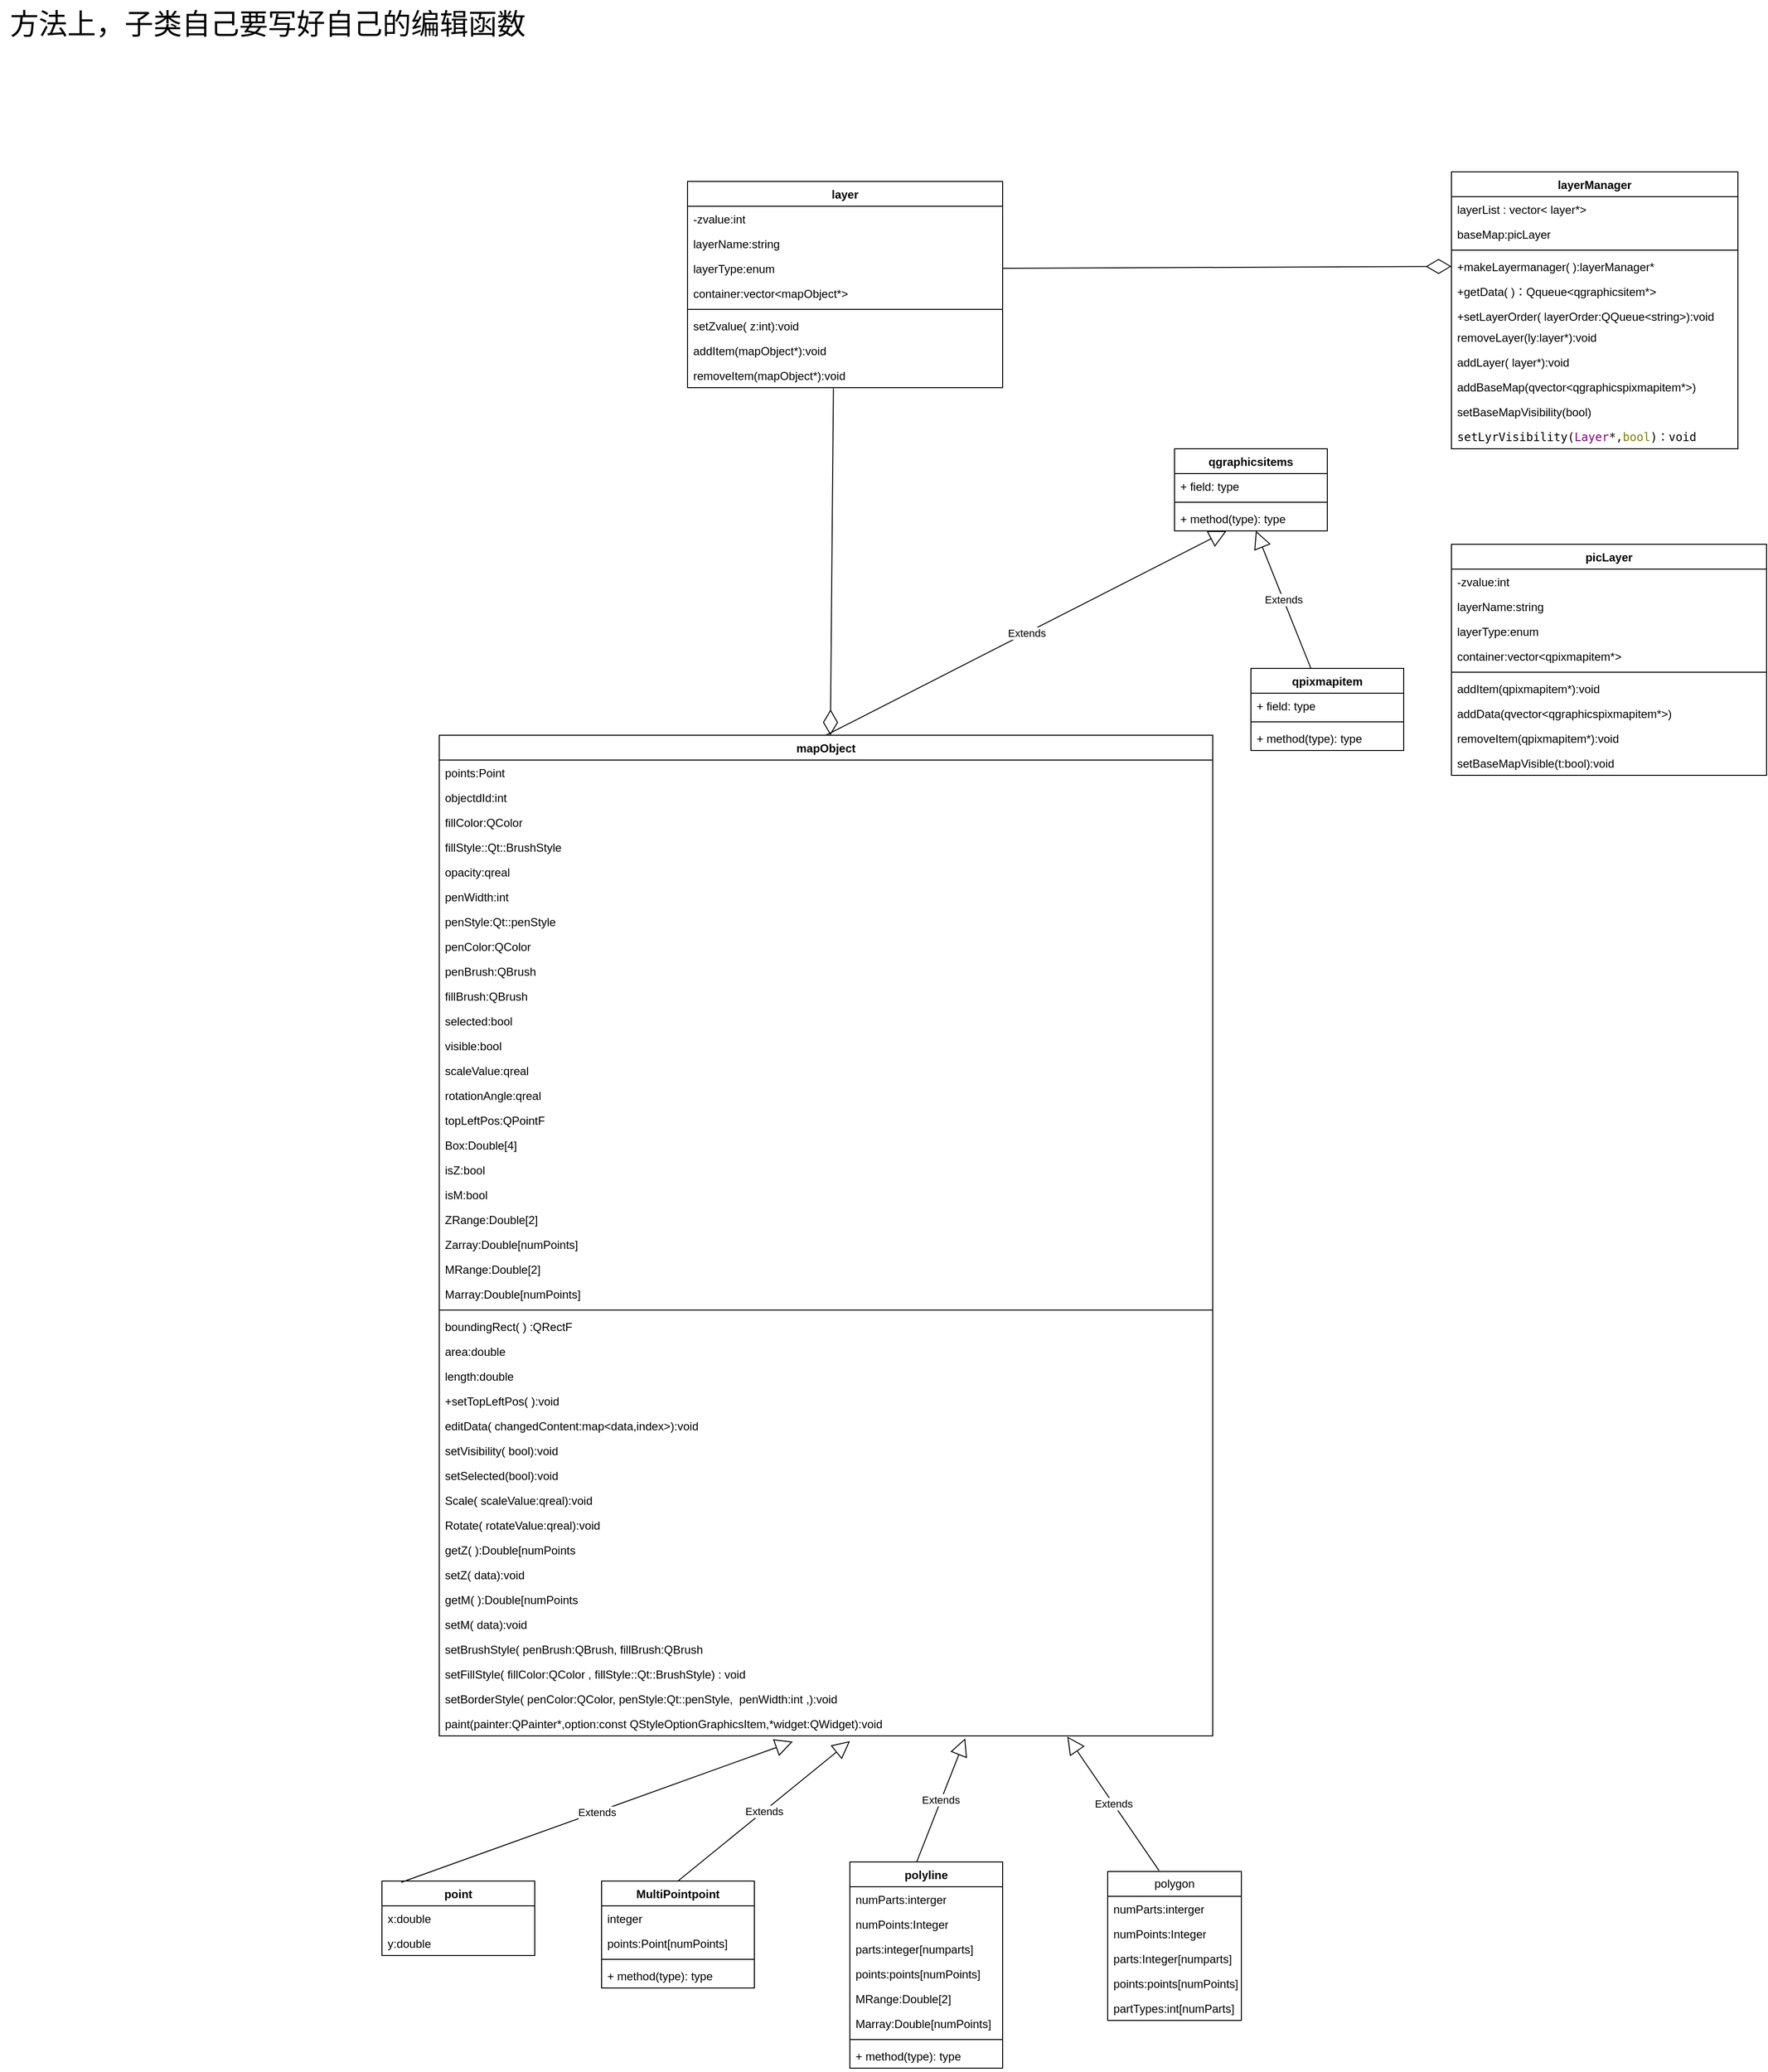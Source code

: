 <mxfile version="21.3.7" type="device">
  <diagram id="Hxt_u1zZqAeK8iyTA4vx" name="第 1 页">
    <mxGraphModel dx="3823" dy="453" grid="1" gridSize="10" guides="0" tooltips="1" connect="1" arrows="1" fold="1" page="1" pageScale="1" pageWidth="827" pageHeight="1169" math="0" shadow="0">
      <root>
        <mxCell id="0" />
        <mxCell id="1" parent="0" />
        <mxCell id="j0WsJom413XjwwCN1oAq-1" value="mapObject" style="swimlane;fontStyle=1;align=center;verticalAlign=top;childLayout=stackLayout;horizontal=1;startSize=26;horizontalStack=0;resizeParent=1;resizeParentMax=0;resizeLast=0;collapsible=1;marginBottom=0;whiteSpace=wrap;html=1;" parent="1" vertex="1">
          <mxGeometry x="-2380" y="1440" width="810" height="1048" as="geometry" />
        </mxCell>
        <mxCell id="kvegimYQLi5_LTT2erz_-33" value="points:Point" style="text;strokeColor=none;fillColor=none;align=left;verticalAlign=top;spacingLeft=4;spacingRight=4;overflow=hidden;rotatable=0;points=[[0,0.5],[1,0.5]];portConstraint=eastwest;whiteSpace=wrap;html=1;" parent="j0WsJom413XjwwCN1oAq-1" vertex="1">
          <mxGeometry y="26" width="810" height="26" as="geometry" />
        </mxCell>
        <mxCell id="kvegimYQLi5_LTT2erz_-35" value="objectdId:int" style="text;strokeColor=none;fillColor=none;align=left;verticalAlign=top;spacingLeft=4;spacingRight=4;overflow=hidden;rotatable=0;points=[[0,0.5],[1,0.5]];portConstraint=eastwest;whiteSpace=wrap;html=1;" parent="j0WsJom413XjwwCN1oAq-1" vertex="1">
          <mxGeometry y="52" width="810" height="26" as="geometry" />
        </mxCell>
        <mxCell id="j0WsJom413XjwwCN1oAq-18" value="fillColor:QColor" style="text;strokeColor=none;fillColor=none;align=left;verticalAlign=top;spacingLeft=4;spacingRight=4;overflow=hidden;rotatable=0;points=[[0,0.5],[1,0.5]];portConstraint=eastwest;whiteSpace=wrap;html=1;" parent="j0WsJom413XjwwCN1oAq-1" vertex="1">
          <mxGeometry y="78" width="810" height="26" as="geometry" />
        </mxCell>
        <mxCell id="j0WsJom413XjwwCN1oAq-9" value="fillStyle::Qt::BrushStyle" style="text;strokeColor=none;fillColor=none;align=left;verticalAlign=top;spacingLeft=4;spacingRight=4;overflow=hidden;rotatable=0;points=[[0,0.5],[1,0.5]];portConstraint=eastwest;whiteSpace=wrap;html=1;" parent="j0WsJom413XjwwCN1oAq-1" vertex="1">
          <mxGeometry y="104" width="810" height="26" as="geometry" />
        </mxCell>
        <mxCell id="j0WsJom413XjwwCN1oAq-10" value="opacity:qreal" style="text;strokeColor=none;fillColor=none;align=left;verticalAlign=top;spacingLeft=4;spacingRight=4;overflow=hidden;rotatable=0;points=[[0,0.5],[1,0.5]];portConstraint=eastwest;whiteSpace=wrap;html=1;" parent="j0WsJom413XjwwCN1oAq-1" vertex="1">
          <mxGeometry y="130" width="810" height="26" as="geometry" />
        </mxCell>
        <mxCell id="j0WsJom413XjwwCN1oAq-11" value="penWidth:int" style="text;strokeColor=none;fillColor=none;align=left;verticalAlign=top;spacingLeft=4;spacingRight=4;overflow=hidden;rotatable=0;points=[[0,0.5],[1,0.5]];portConstraint=eastwest;whiteSpace=wrap;html=1;" parent="j0WsJom413XjwwCN1oAq-1" vertex="1">
          <mxGeometry y="156" width="810" height="26" as="geometry" />
        </mxCell>
        <mxCell id="j0WsJom413XjwwCN1oAq-20" value="penStyle:Qt::penStyle" style="text;strokeColor=none;fillColor=none;align=left;verticalAlign=top;spacingLeft=4;spacingRight=4;overflow=hidden;rotatable=0;points=[[0,0.5],[1,0.5]];portConstraint=eastwest;whiteSpace=wrap;html=1;" parent="j0WsJom413XjwwCN1oAq-1" vertex="1">
          <mxGeometry y="182" width="810" height="26" as="geometry" />
        </mxCell>
        <mxCell id="j0WsJom413XjwwCN1oAq-12" value="penColor:QColor" style="text;strokeColor=none;fillColor=none;align=left;verticalAlign=top;spacingLeft=4;spacingRight=4;overflow=hidden;rotatable=0;points=[[0,0.5],[1,0.5]];portConstraint=eastwest;whiteSpace=wrap;html=1;" parent="j0WsJom413XjwwCN1oAq-1" vertex="1">
          <mxGeometry y="208" width="810" height="26" as="geometry" />
        </mxCell>
        <mxCell id="j0WsJom413XjwwCN1oAq-17" value="penBrush:QBrush" style="text;strokeColor=none;fillColor=none;align=left;verticalAlign=top;spacingLeft=4;spacingRight=4;overflow=hidden;rotatable=0;points=[[0,0.5],[1,0.5]];portConstraint=eastwest;whiteSpace=wrap;html=1;" parent="j0WsJom413XjwwCN1oAq-1" vertex="1">
          <mxGeometry y="234" width="810" height="26" as="geometry" />
        </mxCell>
        <mxCell id="j0WsJom413XjwwCN1oAq-13" value="fillBrush:QBrush" style="text;strokeColor=none;fillColor=none;align=left;verticalAlign=top;spacingLeft=4;spacingRight=4;overflow=hidden;rotatable=0;points=[[0,0.5],[1,0.5]];portConstraint=eastwest;whiteSpace=wrap;html=1;" parent="j0WsJom413XjwwCN1oAq-1" vertex="1">
          <mxGeometry y="260" width="810" height="26" as="geometry" />
        </mxCell>
        <mxCell id="j0WsJom413XjwwCN1oAq-14" value="selected:bool" style="text;strokeColor=none;fillColor=none;align=left;verticalAlign=top;spacingLeft=4;spacingRight=4;overflow=hidden;rotatable=0;points=[[0,0.5],[1,0.5]];portConstraint=eastwest;whiteSpace=wrap;html=1;" parent="j0WsJom413XjwwCN1oAq-1" vertex="1">
          <mxGeometry y="286" width="810" height="26" as="geometry" />
        </mxCell>
        <mxCell id="j0WsJom413XjwwCN1oAq-15" value="visible:bool" style="text;strokeColor=none;fillColor=none;align=left;verticalAlign=top;spacingLeft=4;spacingRight=4;overflow=hidden;rotatable=0;points=[[0,0.5],[1,0.5]];portConstraint=eastwest;whiteSpace=wrap;html=1;" parent="j0WsJom413XjwwCN1oAq-1" vertex="1">
          <mxGeometry y="312" width="810" height="26" as="geometry" />
        </mxCell>
        <mxCell id="j0WsJom413XjwwCN1oAq-16" value="scaleValue:qreal" style="text;strokeColor=none;fillColor=none;align=left;verticalAlign=top;spacingLeft=4;spacingRight=4;overflow=hidden;rotatable=0;points=[[0,0.5],[1,0.5]];portConstraint=eastwest;whiteSpace=wrap;html=1;" parent="j0WsJom413XjwwCN1oAq-1" vertex="1">
          <mxGeometry y="338" width="810" height="26" as="geometry" />
        </mxCell>
        <mxCell id="j0WsJom413XjwwCN1oAq-21" value="rotationAngle:qreal" style="text;strokeColor=none;fillColor=none;align=left;verticalAlign=top;spacingLeft=4;spacingRight=4;overflow=hidden;rotatable=0;points=[[0,0.5],[1,0.5]];portConstraint=eastwest;whiteSpace=wrap;html=1;" parent="j0WsJom413XjwwCN1oAq-1" vertex="1">
          <mxGeometry y="364" width="810" height="26" as="geometry" />
        </mxCell>
        <mxCell id="_YcbruYGFnNGYllDanKt-9" value="topLeftPos:QPointF" style="text;strokeColor=none;fillColor=none;align=left;verticalAlign=top;spacingLeft=4;spacingRight=4;overflow=hidden;rotatable=0;points=[[0,0.5],[1,0.5]];portConstraint=eastwest;whiteSpace=wrap;html=1;" parent="j0WsJom413XjwwCN1oAq-1" vertex="1">
          <mxGeometry y="390" width="810" height="26" as="geometry" />
        </mxCell>
        <mxCell id="t4lOq8rJx1jN4kYL4Z5w-7" value="Box:Double[4]" style="text;strokeColor=none;fillColor=none;align=left;verticalAlign=top;spacingLeft=4;spacingRight=4;overflow=hidden;rotatable=0;points=[[0,0.5],[1,0.5]];portConstraint=eastwest;whiteSpace=wrap;html=1;" parent="j0WsJom413XjwwCN1oAq-1" vertex="1">
          <mxGeometry y="416" width="810" height="26" as="geometry" />
        </mxCell>
        <mxCell id="kvegimYQLi5_LTT2erz_-19" value="isZ:bool" style="text;strokeColor=none;fillColor=none;align=left;verticalAlign=top;spacingLeft=4;spacingRight=4;overflow=hidden;rotatable=0;points=[[0,0.5],[1,0.5]];portConstraint=eastwest;whiteSpace=wrap;html=1;" parent="j0WsJom413XjwwCN1oAq-1" vertex="1">
          <mxGeometry y="442" width="810" height="26" as="geometry" />
        </mxCell>
        <mxCell id="t4lOq8rJx1jN4kYL4Z5w-39" value="isM:bool" style="text;strokeColor=none;fillColor=none;align=left;verticalAlign=top;spacingLeft=4;spacingRight=4;overflow=hidden;rotatable=0;points=[[0,0.5],[1,0.5]];portConstraint=eastwest;whiteSpace=wrap;html=1;" parent="j0WsJom413XjwwCN1oAq-1" vertex="1">
          <mxGeometry y="468" width="810" height="26" as="geometry" />
        </mxCell>
        <mxCell id="t4lOq8rJx1jN4kYL4Z5w-82" value="ZRange:Double[2]" style="text;strokeColor=none;fillColor=none;align=left;verticalAlign=top;spacingLeft=4;spacingRight=4;overflow=hidden;rotatable=0;points=[[0,0.5],[1,0.5]];portConstraint=eastwest;whiteSpace=wrap;html=1;" parent="j0WsJom413XjwwCN1oAq-1" vertex="1">
          <mxGeometry y="494" width="810" height="26" as="geometry" />
        </mxCell>
        <mxCell id="t4lOq8rJx1jN4kYL4Z5w-83" value="Zarray:Double[numPoints]" style="text;strokeColor=none;fillColor=none;align=left;verticalAlign=top;spacingLeft=4;spacingRight=4;overflow=hidden;rotatable=0;points=[[0,0.5],[1,0.5]];portConstraint=eastwest;whiteSpace=wrap;html=1;" parent="j0WsJom413XjwwCN1oAq-1" vertex="1">
          <mxGeometry y="520" width="810" height="26" as="geometry" />
        </mxCell>
        <mxCell id="t4lOq8rJx1jN4kYL4Z5w-43" value="MRange:Double[2]" style="text;strokeColor=none;fillColor=none;align=left;verticalAlign=top;spacingLeft=4;spacingRight=4;overflow=hidden;rotatable=0;points=[[0,0.5],[1,0.5]];portConstraint=eastwest;whiteSpace=wrap;html=1;" parent="j0WsJom413XjwwCN1oAq-1" vertex="1">
          <mxGeometry y="546" width="810" height="26" as="geometry" />
        </mxCell>
        <mxCell id="t4lOq8rJx1jN4kYL4Z5w-47" value="Marray:Double[numPoints]" style="text;strokeColor=none;fillColor=none;align=left;verticalAlign=top;spacingLeft=4;spacingRight=4;overflow=hidden;rotatable=0;points=[[0,0.5],[1,0.5]];portConstraint=eastwest;whiteSpace=wrap;html=1;" parent="j0WsJom413XjwwCN1oAq-1" vertex="1">
          <mxGeometry y="572" width="810" height="26" as="geometry" />
        </mxCell>
        <mxCell id="j0WsJom413XjwwCN1oAq-3" value="" style="line;strokeWidth=1;fillColor=none;align=left;verticalAlign=middle;spacingTop=-1;spacingLeft=3;spacingRight=3;rotatable=0;labelPosition=right;points=[];portConstraint=eastwest;strokeColor=inherit;" parent="j0WsJom413XjwwCN1oAq-1" vertex="1">
          <mxGeometry y="598" width="810" height="8" as="geometry" />
        </mxCell>
        <mxCell id="t4lOq8rJx1jN4kYL4Z5w-2" value="boundingRect( ) :QRectF" style="text;strokeColor=none;fillColor=none;align=left;verticalAlign=top;spacingLeft=4;spacingRight=4;overflow=hidden;rotatable=0;points=[[0,0.5],[1,0.5]];portConstraint=eastwest;whiteSpace=wrap;html=1;" parent="j0WsJom413XjwwCN1oAq-1" vertex="1">
          <mxGeometry y="606" width="810" height="26" as="geometry" />
        </mxCell>
        <mxCell id="_YcbruYGFnNGYllDanKt-6" value="area:double" style="text;strokeColor=none;fillColor=none;align=left;verticalAlign=top;spacingLeft=4;spacingRight=4;overflow=hidden;rotatable=0;points=[[0,0.5],[1,0.5]];portConstraint=eastwest;whiteSpace=wrap;html=1;" parent="j0WsJom413XjwwCN1oAq-1" vertex="1">
          <mxGeometry y="632" width="810" height="26" as="geometry" />
        </mxCell>
        <mxCell id="_YcbruYGFnNGYllDanKt-7" value="length:double" style="text;strokeColor=none;fillColor=none;align=left;verticalAlign=top;spacingLeft=4;spacingRight=4;overflow=hidden;rotatable=0;points=[[0,0.5],[1,0.5]];portConstraint=eastwest;whiteSpace=wrap;html=1;" parent="j0WsJom413XjwwCN1oAq-1" vertex="1">
          <mxGeometry y="658" width="810" height="26" as="geometry" />
        </mxCell>
        <mxCell id="kvegimYQLi5_LTT2erz_-42" value="+setTopLeftPos( ):void" style="text;strokeColor=none;fillColor=none;align=left;verticalAlign=top;spacingLeft=4;spacingRight=4;overflow=hidden;rotatable=0;points=[[0,0.5],[1,0.5]];portConstraint=eastwest;whiteSpace=wrap;html=1;" parent="j0WsJom413XjwwCN1oAq-1" vertex="1">
          <mxGeometry y="684" width="810" height="26" as="geometry" />
        </mxCell>
        <mxCell id="kvegimYQLi5_LTT2erz_-43" value="editData( changedContent:map&amp;lt;data,index&amp;gt;):void" style="text;strokeColor=none;fillColor=none;align=left;verticalAlign=top;spacingLeft=4;spacingRight=4;overflow=hidden;rotatable=0;points=[[0,0.5],[1,0.5]];portConstraint=eastwest;whiteSpace=wrap;html=1;" parent="j0WsJom413XjwwCN1oAq-1" vertex="1">
          <mxGeometry y="710" width="810" height="26" as="geometry" />
        </mxCell>
        <mxCell id="kvegimYQLi5_LTT2erz_-46" value="setVisibility( bool):void" style="text;strokeColor=none;fillColor=none;align=left;verticalAlign=top;spacingLeft=4;spacingRight=4;overflow=hidden;rotatable=0;points=[[0,0.5],[1,0.5]];portConstraint=eastwest;whiteSpace=wrap;html=1;" parent="j0WsJom413XjwwCN1oAq-1" vertex="1">
          <mxGeometry y="736" width="810" height="26" as="geometry" />
        </mxCell>
        <mxCell id="kvegimYQLi5_LTT2erz_-44" value="setSelected(bool):void" style="text;strokeColor=none;fillColor=none;align=left;verticalAlign=top;spacingLeft=4;spacingRight=4;overflow=hidden;rotatable=0;points=[[0,0.5],[1,0.5]];portConstraint=eastwest;whiteSpace=wrap;html=1;" parent="j0WsJom413XjwwCN1oAq-1" vertex="1">
          <mxGeometry y="762" width="810" height="26" as="geometry" />
        </mxCell>
        <mxCell id="kvegimYQLi5_LTT2erz_-50" value="Scale( scaleValue:qreal):void" style="text;strokeColor=none;fillColor=none;align=left;verticalAlign=top;spacingLeft=4;spacingRight=4;overflow=hidden;rotatable=0;points=[[0,0.5],[1,0.5]];portConstraint=eastwest;whiteSpace=wrap;html=1;" parent="j0WsJom413XjwwCN1oAq-1" vertex="1">
          <mxGeometry y="788" width="810" height="26" as="geometry" />
        </mxCell>
        <mxCell id="kvegimYQLi5_LTT2erz_-52" value="Rotate( rotateValue:qreal):void" style="text;strokeColor=none;fillColor=none;align=left;verticalAlign=top;spacingLeft=4;spacingRight=4;overflow=hidden;rotatable=0;points=[[0,0.5],[1,0.5]];portConstraint=eastwest;whiteSpace=wrap;html=1;" parent="j0WsJom413XjwwCN1oAq-1" vertex="1">
          <mxGeometry y="814" width="810" height="26" as="geometry" />
        </mxCell>
        <mxCell id="kvegimYQLi5_LTT2erz_-53" value="getZ( ):Double[numPoints" style="text;strokeColor=none;fillColor=none;align=left;verticalAlign=top;spacingLeft=4;spacingRight=4;overflow=hidden;rotatable=0;points=[[0,0.5],[1,0.5]];portConstraint=eastwest;whiteSpace=wrap;html=1;" parent="j0WsJom413XjwwCN1oAq-1" vertex="1">
          <mxGeometry y="840" width="810" height="26" as="geometry" />
        </mxCell>
        <mxCell id="kvegimYQLi5_LTT2erz_-54" value="setZ( data):void" style="text;strokeColor=none;fillColor=none;align=left;verticalAlign=top;spacingLeft=4;spacingRight=4;overflow=hidden;rotatable=0;points=[[0,0.5],[1,0.5]];portConstraint=eastwest;whiteSpace=wrap;html=1;" parent="j0WsJom413XjwwCN1oAq-1" vertex="1">
          <mxGeometry y="866" width="810" height="26" as="geometry" />
        </mxCell>
        <mxCell id="kvegimYQLi5_LTT2erz_-55" value="getM( ):Double[numPoints" style="text;strokeColor=none;fillColor=none;align=left;verticalAlign=top;spacingLeft=4;spacingRight=4;overflow=hidden;rotatable=0;points=[[0,0.5],[1,0.5]];portConstraint=eastwest;whiteSpace=wrap;html=1;" parent="j0WsJom413XjwwCN1oAq-1" vertex="1">
          <mxGeometry y="892" width="810" height="26" as="geometry" />
        </mxCell>
        <mxCell id="kvegimYQLi5_LTT2erz_-56" value="setM( data):void" style="text;strokeColor=none;fillColor=none;align=left;verticalAlign=top;spacingLeft=4;spacingRight=4;overflow=hidden;rotatable=0;points=[[0,0.5],[1,0.5]];portConstraint=eastwest;whiteSpace=wrap;html=1;" parent="j0WsJom413XjwwCN1oAq-1" vertex="1">
          <mxGeometry y="918" width="810" height="26" as="geometry" />
        </mxCell>
        <mxCell id="kvegimYQLi5_LTT2erz_-47" value="setBrushStyle( penBrush:QBrush, fillBrush:QBrush" style="text;strokeColor=none;fillColor=none;align=left;verticalAlign=top;spacingLeft=4;spacingRight=4;overflow=hidden;rotatable=0;points=[[0,0.5],[1,0.5]];portConstraint=eastwest;whiteSpace=wrap;html=1;" parent="j0WsJom413XjwwCN1oAq-1" vertex="1">
          <mxGeometry y="944" width="810" height="26" as="geometry" />
        </mxCell>
        <mxCell id="kvegimYQLi5_LTT2erz_-49" value="setFillStyle( fillColor:QColor , fillStyle::Qt::BrushStyle) : void" style="text;strokeColor=none;fillColor=none;align=left;verticalAlign=top;spacingLeft=4;spacingRight=4;overflow=hidden;rotatable=0;points=[[0,0.5],[1,0.5]];portConstraint=eastwest;whiteSpace=wrap;html=1;" parent="j0WsJom413XjwwCN1oAq-1" vertex="1">
          <mxGeometry y="970" width="810" height="26" as="geometry" />
        </mxCell>
        <mxCell id="kvegimYQLi5_LTT2erz_-45" value="setBorderStyle( penColor:QColor, penStyle:Qt::penStyle,&amp;nbsp; penWidth:int ,):void" style="text;strokeColor=none;fillColor=none;align=left;verticalAlign=top;spacingLeft=4;spacingRight=4;overflow=hidden;rotatable=0;points=[[0,0.5],[1,0.5]];portConstraint=eastwest;whiteSpace=wrap;html=1;" parent="j0WsJom413XjwwCN1oAq-1" vertex="1">
          <mxGeometry y="996" width="810" height="26" as="geometry" />
        </mxCell>
        <mxCell id="j0WsJom413XjwwCN1oAq-4" value="paint(painter:QPainter*,option:const QStyleOptionGraphicsItem,*widget:QWidget):void" style="text;strokeColor=none;fillColor=none;align=left;verticalAlign=top;spacingLeft=4;spacingRight=4;overflow=hidden;rotatable=0;points=[[0,0.5],[1,0.5]];portConstraint=eastwest;whiteSpace=wrap;html=1;" parent="j0WsJom413XjwwCN1oAq-1" vertex="1">
          <mxGeometry y="1022" width="810" height="26" as="geometry" />
        </mxCell>
        <mxCell id="j0WsJom413XjwwCN1oAq-26" value="point" style="swimlane;fontStyle=1;align=center;verticalAlign=top;childLayout=stackLayout;horizontal=1;startSize=26;horizontalStack=0;resizeParent=1;resizeParentMax=0;resizeLast=0;collapsible=1;marginBottom=0;whiteSpace=wrap;html=1;" parent="1" vertex="1">
          <mxGeometry x="-2440" y="2640" width="160" height="78" as="geometry" />
        </mxCell>
        <mxCell id="j0WsJom413XjwwCN1oAq-27" value="x:double" style="text;strokeColor=none;fillColor=none;align=left;verticalAlign=top;spacingLeft=4;spacingRight=4;overflow=hidden;rotatable=0;points=[[0,0.5],[1,0.5]];portConstraint=eastwest;whiteSpace=wrap;html=1;" parent="j0WsJom413XjwwCN1oAq-26" vertex="1">
          <mxGeometry y="26" width="160" height="26" as="geometry" />
        </mxCell>
        <mxCell id="kvegimYQLi5_LTT2erz_-1" value="y:double" style="text;strokeColor=none;fillColor=none;align=left;verticalAlign=top;spacingLeft=4;spacingRight=4;overflow=hidden;rotatable=0;points=[[0,0.5],[1,0.5]];portConstraint=eastwest;whiteSpace=wrap;html=1;" parent="j0WsJom413XjwwCN1oAq-26" vertex="1">
          <mxGeometry y="52" width="160" height="26" as="geometry" />
        </mxCell>
        <mxCell id="t4lOq8rJx1jN4kYL4Z5w-6" value="MultiPointpoint" style="swimlane;fontStyle=1;align=center;verticalAlign=top;childLayout=stackLayout;horizontal=1;startSize=26;horizontalStack=0;resizeParent=1;resizeParentMax=0;resizeLast=0;collapsible=1;marginBottom=0;whiteSpace=wrap;html=1;" parent="1" vertex="1">
          <mxGeometry x="-2210" y="2640" width="160" height="112" as="geometry" />
        </mxCell>
        <mxCell id="t4lOq8rJx1jN4kYL4Z5w-16" value="integer" style="text;strokeColor=none;fillColor=none;align=left;verticalAlign=top;spacingLeft=4;spacingRight=4;overflow=hidden;rotatable=0;points=[[0,0.5],[1,0.5]];portConstraint=eastwest;whiteSpace=wrap;html=1;" parent="t4lOq8rJx1jN4kYL4Z5w-6" vertex="1">
          <mxGeometry y="26" width="160" height="26" as="geometry" />
        </mxCell>
        <mxCell id="t4lOq8rJx1jN4kYL4Z5w-8" value="points:Point[numPoints]" style="text;strokeColor=none;fillColor=none;align=left;verticalAlign=top;spacingLeft=4;spacingRight=4;overflow=hidden;rotatable=0;points=[[0,0.5],[1,0.5]];portConstraint=eastwest;whiteSpace=wrap;html=1;" parent="t4lOq8rJx1jN4kYL4Z5w-6" vertex="1">
          <mxGeometry y="52" width="160" height="26" as="geometry" />
        </mxCell>
        <mxCell id="t4lOq8rJx1jN4kYL4Z5w-9" value="" style="line;strokeWidth=1;fillColor=none;align=left;verticalAlign=middle;spacingTop=-1;spacingLeft=3;spacingRight=3;rotatable=0;labelPosition=right;points=[];portConstraint=eastwest;strokeColor=inherit;" parent="t4lOq8rJx1jN4kYL4Z5w-6" vertex="1">
          <mxGeometry y="78" width="160" height="8" as="geometry" />
        </mxCell>
        <mxCell id="t4lOq8rJx1jN4kYL4Z5w-10" value="+ method(type): type" style="text;strokeColor=none;fillColor=none;align=left;verticalAlign=top;spacingLeft=4;spacingRight=4;overflow=hidden;rotatable=0;points=[[0,0.5],[1,0.5]];portConstraint=eastwest;whiteSpace=wrap;html=1;" parent="t4lOq8rJx1jN4kYL4Z5w-6" vertex="1">
          <mxGeometry y="86" width="160" height="26" as="geometry" />
        </mxCell>
        <mxCell id="t4lOq8rJx1jN4kYL4Z5w-17" value="polyline" style="swimlane;fontStyle=1;align=center;verticalAlign=top;childLayout=stackLayout;horizontal=1;startSize=26;horizontalStack=0;resizeParent=1;resizeParentMax=0;resizeLast=0;collapsible=1;marginBottom=0;whiteSpace=wrap;html=1;" parent="1" vertex="1">
          <mxGeometry x="-1950" y="2620" width="160" height="216" as="geometry" />
        </mxCell>
        <mxCell id="kvegimYQLi5_LTT2erz_-62" value="Extends" style="endArrow=block;endSize=16;endFill=0;html=1;rounded=0;entryX=0.68;entryY=1.101;entryDx=0;entryDy=0;entryPerimeter=0;" parent="t4lOq8rJx1jN4kYL4Z5w-17" target="j0WsJom413XjwwCN1oAq-4" edge="1">
          <mxGeometry width="160" relative="1" as="geometry">
            <mxPoint x="70" as="sourcePoint" />
            <mxPoint x="230" as="targetPoint" />
          </mxGeometry>
        </mxCell>
        <mxCell id="t4lOq8rJx1jN4kYL4Z5w-23" value="numParts:interger" style="text;strokeColor=none;fillColor=none;align=left;verticalAlign=top;spacingLeft=4;spacingRight=4;overflow=hidden;rotatable=0;points=[[0,0.5],[1,0.5]];portConstraint=eastwest;whiteSpace=wrap;html=1;" parent="t4lOq8rJx1jN4kYL4Z5w-17" vertex="1">
          <mxGeometry y="26" width="160" height="26" as="geometry" />
        </mxCell>
        <mxCell id="t4lOq8rJx1jN4kYL4Z5w-24" value="numPoints:Integer" style="text;strokeColor=none;fillColor=none;align=left;verticalAlign=top;spacingLeft=4;spacingRight=4;overflow=hidden;rotatable=0;points=[[0,0.5],[1,0.5]];portConstraint=eastwest;whiteSpace=wrap;html=1;" parent="t4lOq8rJx1jN4kYL4Z5w-17" vertex="1">
          <mxGeometry y="52" width="160" height="26" as="geometry" />
        </mxCell>
        <mxCell id="t4lOq8rJx1jN4kYL4Z5w-25" value="parts:integer[numparts]" style="text;strokeColor=none;fillColor=none;align=left;verticalAlign=top;spacingLeft=4;spacingRight=4;overflow=hidden;rotatable=0;points=[[0,0.5],[1,0.5]];portConstraint=eastwest;whiteSpace=wrap;html=1;" parent="t4lOq8rJx1jN4kYL4Z5w-17" vertex="1">
          <mxGeometry y="78" width="160" height="26" as="geometry" />
        </mxCell>
        <mxCell id="t4lOq8rJx1jN4kYL4Z5w-21" value="points:points[numPoints]" style="text;strokeColor=none;fillColor=none;align=left;verticalAlign=top;spacingLeft=4;spacingRight=4;overflow=hidden;rotatable=0;points=[[0,0.5],[1,0.5]];portConstraint=eastwest;whiteSpace=wrap;html=1;" parent="t4lOq8rJx1jN4kYL4Z5w-17" vertex="1">
          <mxGeometry y="104" width="160" height="26" as="geometry" />
        </mxCell>
        <mxCell id="t4lOq8rJx1jN4kYL4Z5w-62" value="MRange:Double[2]" style="text;strokeColor=none;fillColor=none;align=left;verticalAlign=top;spacingLeft=4;spacingRight=4;overflow=hidden;rotatable=0;points=[[0,0.5],[1,0.5]];portConstraint=eastwest;whiteSpace=wrap;html=1;" parent="t4lOq8rJx1jN4kYL4Z5w-17" vertex="1">
          <mxGeometry y="130" width="160" height="26" as="geometry" />
        </mxCell>
        <mxCell id="t4lOq8rJx1jN4kYL4Z5w-63" value="Marray:Double[numPoints]" style="text;strokeColor=none;fillColor=none;align=left;verticalAlign=top;spacingLeft=4;spacingRight=4;overflow=hidden;rotatable=0;points=[[0,0.5],[1,0.5]];portConstraint=eastwest;whiteSpace=wrap;html=1;" parent="t4lOq8rJx1jN4kYL4Z5w-17" vertex="1">
          <mxGeometry y="156" width="160" height="26" as="geometry" />
        </mxCell>
        <mxCell id="t4lOq8rJx1jN4kYL4Z5w-19" value="" style="line;strokeWidth=1;fillColor=none;align=left;verticalAlign=middle;spacingTop=-1;spacingLeft=3;spacingRight=3;rotatable=0;labelPosition=right;points=[];portConstraint=eastwest;strokeColor=inherit;" parent="t4lOq8rJx1jN4kYL4Z5w-17" vertex="1">
          <mxGeometry y="182" width="160" height="8" as="geometry" />
        </mxCell>
        <mxCell id="t4lOq8rJx1jN4kYL4Z5w-20" value="+ method(type): type" style="text;strokeColor=none;fillColor=none;align=left;verticalAlign=top;spacingLeft=4;spacingRight=4;overflow=hidden;rotatable=0;points=[[0,0.5],[1,0.5]];portConstraint=eastwest;whiteSpace=wrap;html=1;" parent="t4lOq8rJx1jN4kYL4Z5w-17" vertex="1">
          <mxGeometry y="190" width="160" height="26" as="geometry" />
        </mxCell>
        <mxCell id="t4lOq8rJx1jN4kYL4Z5w-26" value="polygon" style="swimlane;fontStyle=0;childLayout=stackLayout;horizontal=1;startSize=26;fillColor=none;horizontalStack=0;resizeParent=1;resizeParentMax=0;resizeLast=0;collapsible=1;marginBottom=0;whiteSpace=wrap;html=1;" parent="1" vertex="1">
          <mxGeometry x="-1680" y="2630" width="140" height="156" as="geometry" />
        </mxCell>
        <mxCell id="t4lOq8rJx1jN4kYL4Z5w-31" value="numParts:interger" style="text;strokeColor=none;fillColor=none;align=left;verticalAlign=top;spacingLeft=4;spacingRight=4;overflow=hidden;rotatable=0;points=[[0,0.5],[1,0.5]];portConstraint=eastwest;whiteSpace=wrap;html=1;" parent="t4lOq8rJx1jN4kYL4Z5w-26" vertex="1">
          <mxGeometry y="26" width="140" height="26" as="geometry" />
        </mxCell>
        <mxCell id="t4lOq8rJx1jN4kYL4Z5w-32" value="numPoints:Integer" style="text;strokeColor=none;fillColor=none;align=left;verticalAlign=top;spacingLeft=4;spacingRight=4;overflow=hidden;rotatable=0;points=[[0,0.5],[1,0.5]];portConstraint=eastwest;whiteSpace=wrap;html=1;" parent="t4lOq8rJx1jN4kYL4Z5w-26" vertex="1">
          <mxGeometry y="52" width="140" height="26" as="geometry" />
        </mxCell>
        <mxCell id="t4lOq8rJx1jN4kYL4Z5w-27" value="parts:Integer[numparts]" style="text;strokeColor=none;fillColor=none;align=left;verticalAlign=top;spacingLeft=4;spacingRight=4;overflow=hidden;rotatable=0;points=[[0,0.5],[1,0.5]];portConstraint=eastwest;whiteSpace=wrap;html=1;" parent="t4lOq8rJx1jN4kYL4Z5w-26" vertex="1">
          <mxGeometry y="78" width="140" height="26" as="geometry" />
        </mxCell>
        <mxCell id="t4lOq8rJx1jN4kYL4Z5w-33" value="points:points[numPoints]" style="text;strokeColor=none;fillColor=none;align=left;verticalAlign=top;spacingLeft=4;spacingRight=4;overflow=hidden;rotatable=0;points=[[0,0.5],[1,0.5]];portConstraint=eastwest;whiteSpace=wrap;html=1;" parent="t4lOq8rJx1jN4kYL4Z5w-26" vertex="1">
          <mxGeometry y="104" width="140" height="26" as="geometry" />
        </mxCell>
        <mxCell id="t4lOq8rJx1jN4kYL4Z5w-109" value="partTypes:int[numParts]" style="text;strokeColor=none;fillColor=none;align=left;verticalAlign=top;spacingLeft=4;spacingRight=4;overflow=hidden;rotatable=0;points=[[0,0.5],[1,0.5]];portConstraint=eastwest;whiteSpace=wrap;html=1;" parent="t4lOq8rJx1jN4kYL4Z5w-26" vertex="1">
          <mxGeometry y="130" width="140" height="26" as="geometry" />
        </mxCell>
        <mxCell id="t4lOq8rJx1jN4kYL4Z5w-127" value="qgraphicsitems" style="swimlane;fontStyle=1;align=center;verticalAlign=top;childLayout=stackLayout;horizontal=1;startSize=26;horizontalStack=0;resizeParent=1;resizeParentMax=0;resizeLast=0;collapsible=1;marginBottom=0;whiteSpace=wrap;html=1;" parent="1" vertex="1">
          <mxGeometry x="-1610" y="1140" width="160" height="86" as="geometry" />
        </mxCell>
        <mxCell id="t4lOq8rJx1jN4kYL4Z5w-128" value="+ field: type" style="text;strokeColor=none;fillColor=none;align=left;verticalAlign=top;spacingLeft=4;spacingRight=4;overflow=hidden;rotatable=0;points=[[0,0.5],[1,0.5]];portConstraint=eastwest;whiteSpace=wrap;html=1;" parent="t4lOq8rJx1jN4kYL4Z5w-127" vertex="1">
          <mxGeometry y="26" width="160" height="26" as="geometry" />
        </mxCell>
        <mxCell id="t4lOq8rJx1jN4kYL4Z5w-129" value="" style="line;strokeWidth=1;fillColor=none;align=left;verticalAlign=middle;spacingTop=-1;spacingLeft=3;spacingRight=3;rotatable=0;labelPosition=right;points=[];portConstraint=eastwest;strokeColor=inherit;" parent="t4lOq8rJx1jN4kYL4Z5w-127" vertex="1">
          <mxGeometry y="52" width="160" height="8" as="geometry" />
        </mxCell>
        <mxCell id="t4lOq8rJx1jN4kYL4Z5w-130" value="+ method(type): type" style="text;strokeColor=none;fillColor=none;align=left;verticalAlign=top;spacingLeft=4;spacingRight=4;overflow=hidden;rotatable=0;points=[[0,0.5],[1,0.5]];portConstraint=eastwest;whiteSpace=wrap;html=1;" parent="t4lOq8rJx1jN4kYL4Z5w-127" vertex="1">
          <mxGeometry y="60" width="160" height="26" as="geometry" />
        </mxCell>
        <mxCell id="t4lOq8rJx1jN4kYL4Z5w-131" value="Extends" style="endArrow=block;endSize=16;endFill=0;html=1;rounded=0;exitX=0.5;exitY=0;exitDx=0;exitDy=0;" parent="1" source="j0WsJom413XjwwCN1oAq-1" target="t4lOq8rJx1jN4kYL4Z5w-130" edge="1">
          <mxGeometry width="160" relative="1" as="geometry">
            <mxPoint x="-1930" y="1380" as="sourcePoint" />
            <mxPoint x="-1770" y="1380" as="targetPoint" />
          </mxGeometry>
        </mxCell>
        <mxCell id="_YcbruYGFnNGYllDanKt-8" value="方法上，子类自己要写好自己的编辑函数&lt;br&gt;" style="text;html=1;align=center;verticalAlign=middle;resizable=0;points=[];autosize=1;strokeColor=none;fillColor=none;fontSize=30;" parent="1" vertex="1">
          <mxGeometry x="-2840" y="670" width="560" height="50" as="geometry" />
        </mxCell>
        <mxCell id="kvegimYQLi5_LTT2erz_-8" value="layerManager" style="swimlane;fontStyle=1;align=center;verticalAlign=top;childLayout=stackLayout;horizontal=1;startSize=26;horizontalStack=0;resizeParent=1;resizeParentMax=0;resizeLast=0;collapsible=1;marginBottom=0;whiteSpace=wrap;html=1;" parent="1" vertex="1">
          <mxGeometry x="-1320" y="850" width="300" height="290" as="geometry" />
        </mxCell>
        <mxCell id="kvegimYQLi5_LTT2erz_-9" value="layerList : vector&amp;lt; layer*&amp;gt;" style="text;strokeColor=none;fillColor=none;align=left;verticalAlign=top;spacingLeft=4;spacingRight=4;overflow=hidden;rotatable=0;points=[[0,0.5],[1,0.5]];portConstraint=eastwest;whiteSpace=wrap;html=1;" parent="kvegimYQLi5_LTT2erz_-8" vertex="1">
          <mxGeometry y="26" width="300" height="26" as="geometry" />
        </mxCell>
        <mxCell id="QBrpDRYli2C14VlZuAT--17" value="baseMap:picLayer" style="text;strokeColor=none;fillColor=none;align=left;verticalAlign=top;spacingLeft=4;spacingRight=4;overflow=hidden;rotatable=0;points=[[0,0.5],[1,0.5]];portConstraint=eastwest;whiteSpace=wrap;html=1;" parent="kvegimYQLi5_LTT2erz_-8" vertex="1">
          <mxGeometry y="52" width="300" height="26" as="geometry" />
        </mxCell>
        <mxCell id="kvegimYQLi5_LTT2erz_-10" value="" style="line;strokeWidth=1;fillColor=none;align=left;verticalAlign=middle;spacingTop=-1;spacingLeft=3;spacingRight=3;rotatable=0;labelPosition=right;points=[];portConstraint=eastwest;strokeColor=inherit;" parent="kvegimYQLi5_LTT2erz_-8" vertex="1">
          <mxGeometry y="78" width="300" height="8" as="geometry" />
        </mxCell>
        <mxCell id="kvegimYQLi5_LTT2erz_-11" value="+makeLayermanager( ):layerManager*" style="text;strokeColor=none;fillColor=none;align=left;verticalAlign=top;spacingLeft=4;spacingRight=4;overflow=hidden;rotatable=0;points=[[0,0.5],[1,0.5]];portConstraint=eastwest;whiteSpace=wrap;html=1;" parent="kvegimYQLi5_LTT2erz_-8" vertex="1">
          <mxGeometry y="86" width="300" height="26" as="geometry" />
        </mxCell>
        <mxCell id="kvegimYQLi5_LTT2erz_-12" value="+getData( )：Qqueue&amp;lt;qgraphicsitem*&amp;gt;" style="text;strokeColor=none;fillColor=none;align=left;verticalAlign=top;spacingLeft=4;spacingRight=4;overflow=hidden;rotatable=0;points=[[0,0.5],[1,0.5]];portConstraint=eastwest;whiteSpace=wrap;html=1;" parent="kvegimYQLi5_LTT2erz_-8" vertex="1">
          <mxGeometry y="112" width="300" height="26" as="geometry" />
        </mxCell>
        <mxCell id="bhf7It7lYXpDThpEmN9W-3" value="+setLayerOrder( layerOrder:QQueue&amp;lt;string&amp;gt;):void" style="text;strokeColor=none;fillColor=none;align=left;verticalAlign=top;spacingLeft=4;spacingRight=4;overflow=hidden;rotatable=0;points=[[0,0.5],[1,0.5]];portConstraint=eastwest;whiteSpace=wrap;html=1;" parent="kvegimYQLi5_LTT2erz_-8" vertex="1">
          <mxGeometry y="138" width="300" height="22" as="geometry" />
        </mxCell>
        <mxCell id="kvegimYQLi5_LTT2erz_-13" value="removeLayer(ly:layer*):void" style="text;strokeColor=none;fillColor=none;align=left;verticalAlign=top;spacingLeft=4;spacingRight=4;overflow=hidden;rotatable=0;points=[[0,0.5],[1,0.5]];portConstraint=eastwest;whiteSpace=wrap;html=1;" parent="kvegimYQLi5_LTT2erz_-8" vertex="1">
          <mxGeometry y="160" width="300" height="26" as="geometry" />
        </mxCell>
        <mxCell id="bhf7It7lYXpDThpEmN9W-4" value="addLayer( layer*):void" style="text;strokeColor=none;fillColor=none;align=left;verticalAlign=top;spacingLeft=4;spacingRight=4;overflow=hidden;rotatable=0;points=[[0,0.5],[1,0.5]];portConstraint=eastwest;whiteSpace=wrap;html=1;" parent="kvegimYQLi5_LTT2erz_-8" vertex="1">
          <mxGeometry y="186" width="300" height="26" as="geometry" />
        </mxCell>
        <mxCell id="PBE-0sQH79uksGahvUKV-2" value="addBaseMap(qvector&amp;lt;qgraphicspixmapitem*&amp;gt;)" style="text;strokeColor=none;fillColor=none;align=left;verticalAlign=top;spacingLeft=4;spacingRight=4;overflow=hidden;rotatable=0;points=[[0,0.5],[1,0.5]];portConstraint=eastwest;whiteSpace=wrap;html=1;" vertex="1" parent="kvegimYQLi5_LTT2erz_-8">
          <mxGeometry y="212" width="300" height="26" as="geometry" />
        </mxCell>
        <mxCell id="PBE-0sQH79uksGahvUKV-3" value="setBaseMapVisibility(bool)" style="text;strokeColor=none;fillColor=none;align=left;verticalAlign=top;spacingLeft=4;spacingRight=4;overflow=hidden;rotatable=0;points=[[0,0.5],[1,0.5]];portConstraint=eastwest;whiteSpace=wrap;html=1;" vertex="1" parent="kvegimYQLi5_LTT2erz_-8">
          <mxGeometry y="238" width="300" height="26" as="geometry" />
        </mxCell>
        <mxCell id="PBE-0sQH79uksGahvUKV-1" value="&lt;pre style=&quot;margin-top: 0px; margin-bottom: 0px;&quot;&gt;setLyrVisibility(&lt;span style=&quot;color:#800080;&quot;&gt;Layer&lt;/span&gt;*,&lt;span style=&quot;color:#808000;&quot;&gt;bool&lt;/span&gt;)：void&lt;/pre&gt;" style="text;strokeColor=none;fillColor=none;align=left;verticalAlign=top;spacingLeft=4;spacingRight=4;overflow=hidden;rotatable=0;points=[[0,0.5],[1,0.5]];portConstraint=eastwest;whiteSpace=wrap;html=1;" vertex="1" parent="kvegimYQLi5_LTT2erz_-8">
          <mxGeometry y="264" width="300" height="26" as="geometry" />
        </mxCell>
        <mxCell id="kvegimYQLi5_LTT2erz_-20" value="layer" style="swimlane;fontStyle=1;align=center;verticalAlign=top;childLayout=stackLayout;horizontal=1;startSize=26;horizontalStack=0;resizeParent=1;resizeParentMax=0;resizeLast=0;collapsible=1;marginBottom=0;whiteSpace=wrap;html=1;" parent="1" vertex="1">
          <mxGeometry x="-2120" y="860" width="330" height="216" as="geometry" />
        </mxCell>
        <mxCell id="kvegimYQLi5_LTT2erz_-21" value="-zvalue:int" style="text;strokeColor=none;fillColor=none;align=left;verticalAlign=top;spacingLeft=4;spacingRight=4;overflow=hidden;rotatable=0;points=[[0,0.5],[1,0.5]];portConstraint=eastwest;whiteSpace=wrap;html=1;" parent="kvegimYQLi5_LTT2erz_-20" vertex="1">
          <mxGeometry y="26" width="330" height="26" as="geometry" />
        </mxCell>
        <mxCell id="kvegimYQLi5_LTT2erz_-25" value="layerName:string" style="text;strokeColor=none;fillColor=none;align=left;verticalAlign=top;spacingLeft=4;spacingRight=4;overflow=hidden;rotatable=0;points=[[0,0.5],[1,0.5]];portConstraint=eastwest;whiteSpace=wrap;html=1;" parent="kvegimYQLi5_LTT2erz_-20" vertex="1">
          <mxGeometry y="52" width="330" height="26" as="geometry" />
        </mxCell>
        <mxCell id="kvegimYQLi5_LTT2erz_-22" value="layerType:enum&amp;nbsp;" style="text;strokeColor=none;fillColor=none;align=left;verticalAlign=top;spacingLeft=4;spacingRight=4;overflow=hidden;rotatable=0;points=[[0,0.5],[1,0.5]];portConstraint=eastwest;whiteSpace=wrap;html=1;" parent="kvegimYQLi5_LTT2erz_-20" vertex="1">
          <mxGeometry y="78" width="330" height="26" as="geometry" />
        </mxCell>
        <mxCell id="kvegimYQLi5_LTT2erz_-39" value="container:vector&amp;lt;mapObject*&amp;gt;" style="text;strokeColor=none;fillColor=none;align=left;verticalAlign=top;spacingLeft=4;spacingRight=4;overflow=hidden;rotatable=0;points=[[0,0.5],[1,0.5]];portConstraint=eastwest;whiteSpace=wrap;html=1;" parent="kvegimYQLi5_LTT2erz_-20" vertex="1">
          <mxGeometry y="104" width="330" height="26" as="geometry" />
        </mxCell>
        <mxCell id="kvegimYQLi5_LTT2erz_-23" value="" style="line;strokeWidth=1;fillColor=none;align=left;verticalAlign=middle;spacingTop=-1;spacingLeft=3;spacingRight=3;rotatable=0;labelPosition=right;points=[];portConstraint=eastwest;strokeColor=inherit;" parent="kvegimYQLi5_LTT2erz_-20" vertex="1">
          <mxGeometry y="130" width="330" height="8" as="geometry" />
        </mxCell>
        <mxCell id="kvegimYQLi5_LTT2erz_-24" value="setZvalue( z:int):void" style="text;strokeColor=none;fillColor=none;align=left;verticalAlign=top;spacingLeft=4;spacingRight=4;overflow=hidden;rotatable=0;points=[[0,0.5],[1,0.5]];portConstraint=eastwest;whiteSpace=wrap;html=1;" parent="kvegimYQLi5_LTT2erz_-20" vertex="1">
          <mxGeometry y="138" width="330" height="26" as="geometry" />
        </mxCell>
        <mxCell id="bhf7It7lYXpDThpEmN9W-1" value="addItem(mapObject*):void" style="text;strokeColor=none;fillColor=none;align=left;verticalAlign=top;spacingLeft=4;spacingRight=4;overflow=hidden;rotatable=0;points=[[0,0.5],[1,0.5]];portConstraint=eastwest;whiteSpace=wrap;html=1;" parent="kvegimYQLi5_LTT2erz_-20" vertex="1">
          <mxGeometry y="164" width="330" height="26" as="geometry" />
        </mxCell>
        <mxCell id="bhf7It7lYXpDThpEmN9W-2" value="removeItem(mapObject*):void" style="text;strokeColor=none;fillColor=none;align=left;verticalAlign=top;spacingLeft=4;spacingRight=4;overflow=hidden;rotatable=0;points=[[0,0.5],[1,0.5]];portConstraint=eastwest;whiteSpace=wrap;html=1;" parent="kvegimYQLi5_LTT2erz_-20" vertex="1">
          <mxGeometry y="190" width="330" height="26" as="geometry" />
        </mxCell>
        <mxCell id="kvegimYQLi5_LTT2erz_-58" value="" style="endArrow=diamondThin;endFill=0;endSize=24;html=1;rounded=0;exitX=1;exitY=0.5;exitDx=0;exitDy=0;entryX=0;entryY=0.5;entryDx=0;entryDy=0;" parent="1" source="kvegimYQLi5_LTT2erz_-22" target="kvegimYQLi5_LTT2erz_-11" edge="1">
          <mxGeometry width="160" relative="1" as="geometry">
            <mxPoint x="-1480" y="950" as="sourcePoint" />
            <mxPoint x="-1320" y="950" as="targetPoint" />
          </mxGeometry>
        </mxCell>
        <mxCell id="kvegimYQLi5_LTT2erz_-59" value="" style="endArrow=diamondThin;endFill=0;endSize=24;html=1;rounded=0;exitX=0.463;exitY=1.029;exitDx=0;exitDy=0;exitPerimeter=0;" parent="1" source="bhf7It7lYXpDThpEmN9W-2" target="j0WsJom413XjwwCN1oAq-1" edge="1">
          <mxGeometry width="160" relative="1" as="geometry">
            <mxPoint x="-2010" y="1210" as="sourcePoint" />
            <mxPoint x="-1980" y="1360" as="targetPoint" />
          </mxGeometry>
        </mxCell>
        <mxCell id="kvegimYQLi5_LTT2erz_-60" value="Extends" style="endArrow=block;endSize=16;endFill=0;html=1;rounded=0;exitX=0.126;exitY=0.018;exitDx=0;exitDy=0;exitPerimeter=0;entryX=0.457;entryY=1.231;entryDx=0;entryDy=0;entryPerimeter=0;" parent="1" source="j0WsJom413XjwwCN1oAq-26" target="j0WsJom413XjwwCN1oAq-4" edge="1">
          <mxGeometry width="160" relative="1" as="geometry">
            <mxPoint x="-2420" y="2610" as="sourcePoint" />
            <mxPoint x="-2260" y="2610" as="targetPoint" />
          </mxGeometry>
        </mxCell>
        <mxCell id="kvegimYQLi5_LTT2erz_-61" value="Extends" style="endArrow=block;endSize=16;endFill=0;html=1;rounded=0;entryX=0.531;entryY=1.211;entryDx=0;entryDy=0;entryPerimeter=0;exitX=0.5;exitY=0;exitDx=0;exitDy=0;" parent="1" source="t4lOq8rJx1jN4kYL4Z5w-6" target="j0WsJom413XjwwCN1oAq-4" edge="1">
          <mxGeometry width="160" relative="1" as="geometry">
            <mxPoint x="-2170" y="2640" as="sourcePoint" />
            <mxPoint x="-2010" y="2640" as="targetPoint" />
          </mxGeometry>
        </mxCell>
        <mxCell id="kvegimYQLi5_LTT2erz_-64" value="Extends" style="endArrow=block;endSize=16;endFill=0;html=1;rounded=0;entryX=0.812;entryY=1.027;entryDx=0;entryDy=0;entryPerimeter=0;exitX=0.384;exitY=-0.006;exitDx=0;exitDy=0;exitPerimeter=0;" parent="1" source="t4lOq8rJx1jN4kYL4Z5w-26" target="j0WsJom413XjwwCN1oAq-4" edge="1">
          <mxGeometry width="160" relative="1" as="geometry">
            <mxPoint x="-1640" y="2610" as="sourcePoint" />
            <mxPoint x="-1480" y="2610" as="targetPoint" />
          </mxGeometry>
        </mxCell>
        <mxCell id="QBrpDRYli2C14VlZuAT--1" value="picLayer" style="swimlane;fontStyle=1;align=center;verticalAlign=top;childLayout=stackLayout;horizontal=1;startSize=26;horizontalStack=0;resizeParent=1;resizeParentMax=0;resizeLast=0;collapsible=1;marginBottom=0;whiteSpace=wrap;html=1;" parent="1" vertex="1">
          <mxGeometry x="-1320" y="1240" width="330" height="242" as="geometry" />
        </mxCell>
        <mxCell id="QBrpDRYli2C14VlZuAT--2" value="-zvalue:int" style="text;strokeColor=none;fillColor=none;align=left;verticalAlign=top;spacingLeft=4;spacingRight=4;overflow=hidden;rotatable=0;points=[[0,0.5],[1,0.5]];portConstraint=eastwest;whiteSpace=wrap;html=1;" parent="QBrpDRYli2C14VlZuAT--1" vertex="1">
          <mxGeometry y="26" width="330" height="26" as="geometry" />
        </mxCell>
        <mxCell id="QBrpDRYli2C14VlZuAT--3" value="layerName:string" style="text;strokeColor=none;fillColor=none;align=left;verticalAlign=top;spacingLeft=4;spacingRight=4;overflow=hidden;rotatable=0;points=[[0,0.5],[1,0.5]];portConstraint=eastwest;whiteSpace=wrap;html=1;" parent="QBrpDRYli2C14VlZuAT--1" vertex="1">
          <mxGeometry y="52" width="330" height="26" as="geometry" />
        </mxCell>
        <mxCell id="QBrpDRYli2C14VlZuAT--4" value="layerType:enum&amp;nbsp;" style="text;strokeColor=none;fillColor=none;align=left;verticalAlign=top;spacingLeft=4;spacingRight=4;overflow=hidden;rotatable=0;points=[[0,0.5],[1,0.5]];portConstraint=eastwest;whiteSpace=wrap;html=1;" parent="QBrpDRYli2C14VlZuAT--1" vertex="1">
          <mxGeometry y="78" width="330" height="26" as="geometry" />
        </mxCell>
        <mxCell id="QBrpDRYli2C14VlZuAT--5" value="container:vector&amp;lt;qpixmapitem*&amp;gt;" style="text;strokeColor=none;fillColor=none;align=left;verticalAlign=top;spacingLeft=4;spacingRight=4;overflow=hidden;rotatable=0;points=[[0,0.5],[1,0.5]];portConstraint=eastwest;whiteSpace=wrap;html=1;" parent="QBrpDRYli2C14VlZuAT--1" vertex="1">
          <mxGeometry y="104" width="330" height="26" as="geometry" />
        </mxCell>
        <mxCell id="QBrpDRYli2C14VlZuAT--6" value="" style="line;strokeWidth=1;fillColor=none;align=left;verticalAlign=middle;spacingTop=-1;spacingLeft=3;spacingRight=3;rotatable=0;labelPosition=right;points=[];portConstraint=eastwest;strokeColor=inherit;" parent="QBrpDRYli2C14VlZuAT--1" vertex="1">
          <mxGeometry y="130" width="330" height="8" as="geometry" />
        </mxCell>
        <mxCell id="QBrpDRYli2C14VlZuAT--8" value="addItem(qpixmapitem*):void" style="text;strokeColor=none;fillColor=none;align=left;verticalAlign=top;spacingLeft=4;spacingRight=4;overflow=hidden;rotatable=0;points=[[0,0.5],[1,0.5]];portConstraint=eastwest;whiteSpace=wrap;html=1;" parent="QBrpDRYli2C14VlZuAT--1" vertex="1">
          <mxGeometry y="138" width="330" height="26" as="geometry" />
        </mxCell>
        <mxCell id="PBE-0sQH79uksGahvUKV-5" value="addData(qvector&amp;lt;qgraphicspixmapitem*&amp;gt;)" style="text;strokeColor=none;fillColor=none;align=left;verticalAlign=top;spacingLeft=4;spacingRight=4;overflow=hidden;rotatable=0;points=[[0,0.5],[1,0.5]];portConstraint=eastwest;whiteSpace=wrap;html=1;" vertex="1" parent="QBrpDRYli2C14VlZuAT--1">
          <mxGeometry y="164" width="330" height="26" as="geometry" />
        </mxCell>
        <mxCell id="QBrpDRYli2C14VlZuAT--9" value="removeItem(qpixmapitem*):void" style="text;strokeColor=none;fillColor=none;align=left;verticalAlign=top;spacingLeft=4;spacingRight=4;overflow=hidden;rotatable=0;points=[[0,0.5],[1,0.5]];portConstraint=eastwest;whiteSpace=wrap;html=1;" parent="QBrpDRYli2C14VlZuAT--1" vertex="1">
          <mxGeometry y="190" width="330" height="26" as="geometry" />
        </mxCell>
        <mxCell id="PBE-0sQH79uksGahvUKV-6" value="setBaseMapVisible(t:bool):void" style="text;strokeColor=none;fillColor=none;align=left;verticalAlign=top;spacingLeft=4;spacingRight=4;overflow=hidden;rotatable=0;points=[[0,0.5],[1,0.5]];portConstraint=eastwest;whiteSpace=wrap;html=1;" vertex="1" parent="QBrpDRYli2C14VlZuAT--1">
          <mxGeometry y="216" width="330" height="26" as="geometry" />
        </mxCell>
        <mxCell id="QBrpDRYli2C14VlZuAT--10" value="qpixmapitem" style="swimlane;fontStyle=1;align=center;verticalAlign=top;childLayout=stackLayout;horizontal=1;startSize=26;horizontalStack=0;resizeParent=1;resizeParentMax=0;resizeLast=0;collapsible=1;marginBottom=0;whiteSpace=wrap;html=1;" parent="1" vertex="1">
          <mxGeometry x="-1530" y="1370" width="160" height="86" as="geometry" />
        </mxCell>
        <mxCell id="QBrpDRYli2C14VlZuAT--11" value="+ field: type" style="text;strokeColor=none;fillColor=none;align=left;verticalAlign=top;spacingLeft=4;spacingRight=4;overflow=hidden;rotatable=0;points=[[0,0.5],[1,0.5]];portConstraint=eastwest;whiteSpace=wrap;html=1;" parent="QBrpDRYli2C14VlZuAT--10" vertex="1">
          <mxGeometry y="26" width="160" height="26" as="geometry" />
        </mxCell>
        <mxCell id="QBrpDRYli2C14VlZuAT--12" value="" style="line;strokeWidth=1;fillColor=none;align=left;verticalAlign=middle;spacingTop=-1;spacingLeft=3;spacingRight=3;rotatable=0;labelPosition=right;points=[];portConstraint=eastwest;strokeColor=inherit;" parent="QBrpDRYli2C14VlZuAT--10" vertex="1">
          <mxGeometry y="52" width="160" height="8" as="geometry" />
        </mxCell>
        <mxCell id="QBrpDRYli2C14VlZuAT--13" value="+ method(type): type" style="text;strokeColor=none;fillColor=none;align=left;verticalAlign=top;spacingLeft=4;spacingRight=4;overflow=hidden;rotatable=0;points=[[0,0.5],[1,0.5]];portConstraint=eastwest;whiteSpace=wrap;html=1;" parent="QBrpDRYli2C14VlZuAT--10" vertex="1">
          <mxGeometry y="60" width="160" height="26" as="geometry" />
        </mxCell>
        <mxCell id="QBrpDRYli2C14VlZuAT--15" value="Extends" style="endArrow=block;endSize=16;endFill=0;html=1;rounded=0;" parent="1" source="QBrpDRYli2C14VlZuAT--10" target="t4lOq8rJx1jN4kYL4Z5w-130" edge="1">
          <mxGeometry width="160" relative="1" as="geometry">
            <mxPoint x="-1500" y="1350" as="sourcePoint" />
            <mxPoint x="-1340" y="1350" as="targetPoint" />
          </mxGeometry>
        </mxCell>
      </root>
    </mxGraphModel>
  </diagram>
</mxfile>
